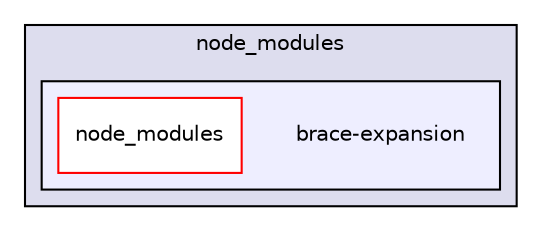 digraph "gulp-src/node_modules/gulp/node_modules/liftoff/node_modules/findup-sync/node_modules/glob/node_modules/minimatch/node_modules/brace-expansion" {
  compound=true
  node [ fontsize="10", fontname="Helvetica"];
  edge [ labelfontsize="10", labelfontname="Helvetica"];
  subgraph clusterdir_4d88f2cdd2ffd34e645564239288011b {
    graph [ bgcolor="#ddddee", pencolor="black", label="node_modules" fontname="Helvetica", fontsize="10", URL="dir_4d88f2cdd2ffd34e645564239288011b.html"]
  subgraph clusterdir_093596cd376f374d831c4c4395bef6c9 {
    graph [ bgcolor="#eeeeff", pencolor="black", label="" URL="dir_093596cd376f374d831c4c4395bef6c9.html"];
    dir_093596cd376f374d831c4c4395bef6c9 [shape=plaintext label="brace-expansion"];
    dir_c518e94ecfd7fb8c7f152e5bfa6c0b15 [shape=box label="node_modules" color="red" fillcolor="white" style="filled" URL="dir_c518e94ecfd7fb8c7f152e5bfa6c0b15.html"];
  }
  }
}
